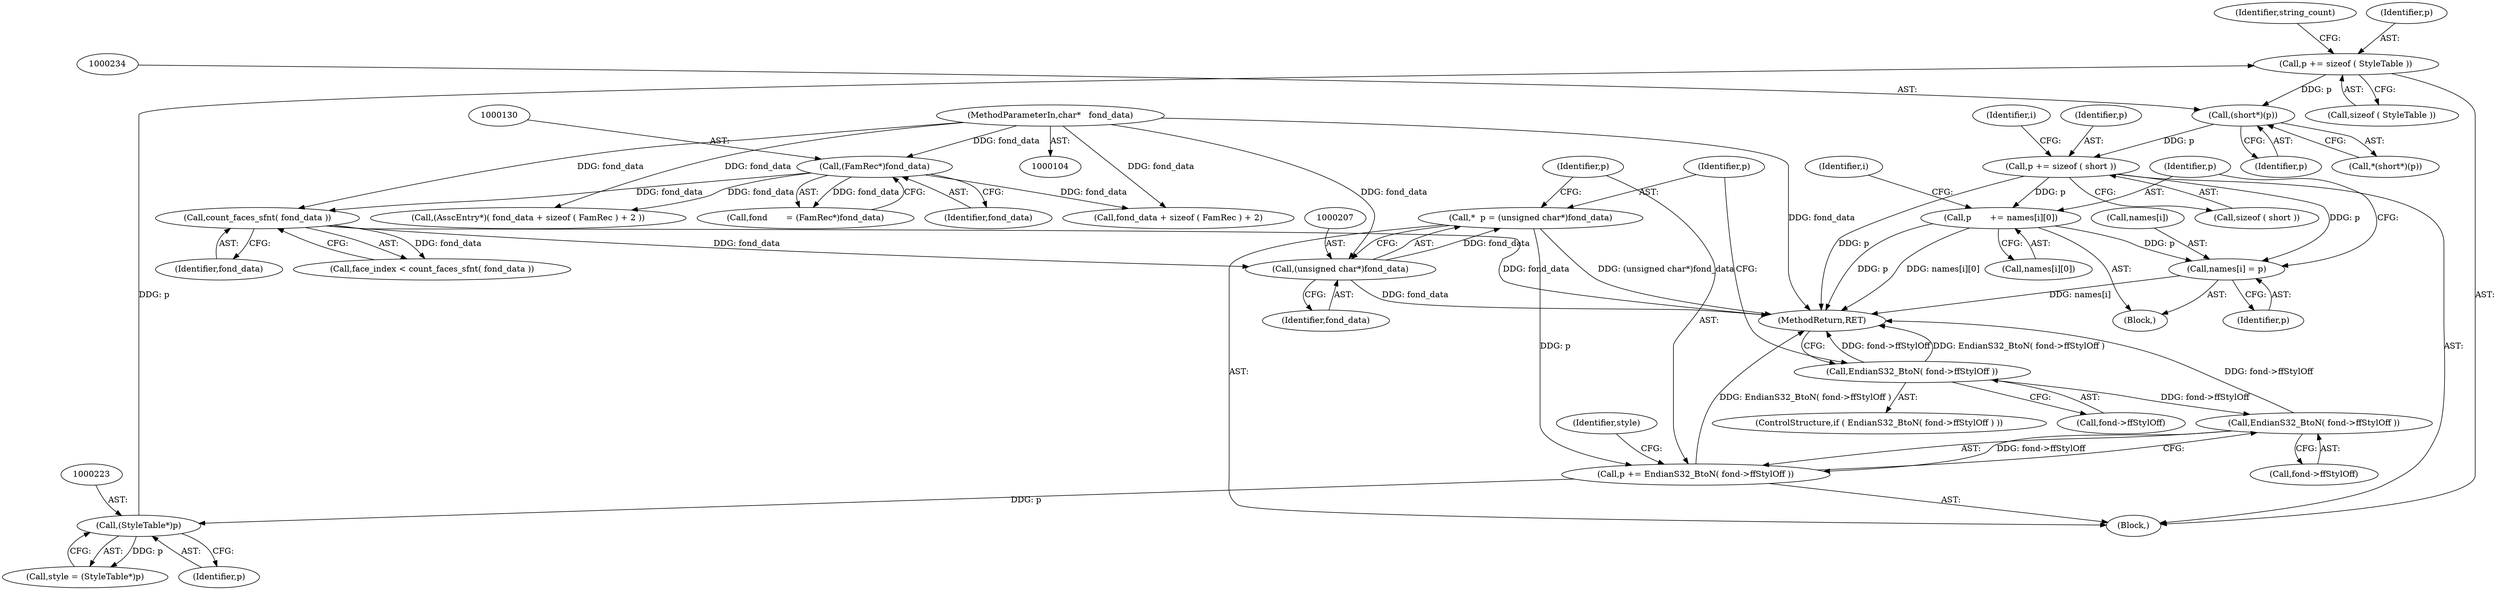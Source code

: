digraph "0_savannah_18a8f0d9943369449bc4de92d411c78fb08d616c@API" {
"1000225" [label="(Call,p += sizeof ( StyleTable ))"];
"1000222" [label="(Call,(StyleTable*)p)"];
"1000214" [label="(Call,p += EndianS32_BtoN( fond->ffStylOff ))"];
"1000216" [label="(Call,EndianS32_BtoN( fond->ffStylOff ))"];
"1000198" [label="(Call,EndianS32_BtoN( fond->ffStylOff ))"];
"1000204" [label="(Call,*  p = (unsigned char*)fond_data)"];
"1000206" [label="(Call,(unsigned char*)fond_data)"];
"1000153" [label="(Call,count_faces_sfnt( fond_data ))"];
"1000105" [label="(MethodParameterIn,char*   fond_data)"];
"1000129" [label="(Call,(FamRec*)fond_data)"];
"1000233" [label="(Call,(short*)(p))"];
"1000236" [label="(Call,p += sizeof ( short ))"];
"1000254" [label="(Call,names[i] = p)"];
"1000259" [label="(Call,p       += names[i][0])"];
"1000206" [label="(Call,(unsigned char*)fond_data)"];
"1000204" [label="(Call,*  p = (unsigned char*)fond_data)"];
"1000208" [label="(Identifier,fond_data)"];
"1000153" [label="(Call,count_faces_sfnt( fond_data ))"];
"1000236" [label="(Call,p += sizeof ( short ))"];
"1000151" [label="(Call,face_index < count_faces_sfnt( fond_data ))"];
"1000230" [label="(Identifier,string_count)"];
"1000216" [label="(Call,EndianS32_BtoN( fond->ffStylOff ))"];
"1000233" [label="(Call,(short*)(p))"];
"1000225" [label="(Call,p += sizeof ( StyleTable ))"];
"1000255" [label="(Call,names[i])"];
"1000232" [label="(Call,*(short*)(p))"];
"1000105" [label="(MethodParameterIn,char*   fond_data)"];
"1000221" [label="(Identifier,style)"];
"1000202" [label="(Block,)"];
"1000235" [label="(Identifier,p)"];
"1000242" [label="(Identifier,i)"];
"1000129" [label="(Call,(FamRec*)fond_data)"];
"1000220" [label="(Call,style = (StyleTable*)p)"];
"1000198" [label="(Call,EndianS32_BtoN( fond->ffStylOff ))"];
"1000215" [label="(Identifier,p)"];
"1000131" [label="(Identifier,fond_data)"];
"1000238" [label="(Call,sizeof ( short ))"];
"1000259" [label="(Call,p       += names[i][0])"];
"1000199" [label="(Call,fond->ffStylOff)"];
"1000260" [label="(Identifier,p)"];
"1000404" [label="(MethodReturn,RET)"];
"1000205" [label="(Identifier,p)"];
"1000261" [label="(Call,names[i][0])"];
"1000214" [label="(Call,p += EndianS32_BtoN( fond->ffStylOff ))"];
"1000136" [label="(Call,fond_data + sizeof ( FamRec ) + 2)"];
"1000227" [label="(Call,sizeof ( StyleTable ))"];
"1000253" [label="(Block,)"];
"1000197" [label="(ControlStructure,if ( EndianS32_BtoN( fond->ffStylOff ) ))"];
"1000237" [label="(Identifier,p)"];
"1000226" [label="(Identifier,p)"];
"1000217" [label="(Call,fond->ffStylOff)"];
"1000127" [label="(Call,fond       = (FamRec*)fond_data)"];
"1000224" [label="(Identifier,p)"];
"1000154" [label="(Identifier,fond_data)"];
"1000252" [label="(Identifier,i)"];
"1000254" [label="(Call,names[i] = p)"];
"1000222" [label="(Call,(StyleTable*)p)"];
"1000258" [label="(Identifier,p)"];
"1000134" [label="(Call,(AsscEntry*)( fond_data + sizeof ( FamRec ) + 2 ))"];
"1000225" -> "1000202"  [label="AST: "];
"1000225" -> "1000227"  [label="CFG: "];
"1000226" -> "1000225"  [label="AST: "];
"1000227" -> "1000225"  [label="AST: "];
"1000230" -> "1000225"  [label="CFG: "];
"1000222" -> "1000225"  [label="DDG: p"];
"1000225" -> "1000233"  [label="DDG: p"];
"1000222" -> "1000220"  [label="AST: "];
"1000222" -> "1000224"  [label="CFG: "];
"1000223" -> "1000222"  [label="AST: "];
"1000224" -> "1000222"  [label="AST: "];
"1000220" -> "1000222"  [label="CFG: "];
"1000222" -> "1000220"  [label="DDG: p"];
"1000214" -> "1000222"  [label="DDG: p"];
"1000214" -> "1000202"  [label="AST: "];
"1000214" -> "1000216"  [label="CFG: "];
"1000215" -> "1000214"  [label="AST: "];
"1000216" -> "1000214"  [label="AST: "];
"1000221" -> "1000214"  [label="CFG: "];
"1000214" -> "1000404"  [label="DDG: EndianS32_BtoN( fond->ffStylOff )"];
"1000216" -> "1000214"  [label="DDG: fond->ffStylOff"];
"1000204" -> "1000214"  [label="DDG: p"];
"1000216" -> "1000217"  [label="CFG: "];
"1000217" -> "1000216"  [label="AST: "];
"1000216" -> "1000404"  [label="DDG: fond->ffStylOff"];
"1000198" -> "1000216"  [label="DDG: fond->ffStylOff"];
"1000198" -> "1000197"  [label="AST: "];
"1000198" -> "1000199"  [label="CFG: "];
"1000199" -> "1000198"  [label="AST: "];
"1000205" -> "1000198"  [label="CFG: "];
"1000404" -> "1000198"  [label="CFG: "];
"1000198" -> "1000404"  [label="DDG: fond->ffStylOff"];
"1000198" -> "1000404"  [label="DDG: EndianS32_BtoN( fond->ffStylOff )"];
"1000204" -> "1000202"  [label="AST: "];
"1000204" -> "1000206"  [label="CFG: "];
"1000205" -> "1000204"  [label="AST: "];
"1000206" -> "1000204"  [label="AST: "];
"1000215" -> "1000204"  [label="CFG: "];
"1000204" -> "1000404"  [label="DDG: (unsigned char*)fond_data"];
"1000206" -> "1000204"  [label="DDG: fond_data"];
"1000206" -> "1000208"  [label="CFG: "];
"1000207" -> "1000206"  [label="AST: "];
"1000208" -> "1000206"  [label="AST: "];
"1000206" -> "1000404"  [label="DDG: fond_data"];
"1000153" -> "1000206"  [label="DDG: fond_data"];
"1000105" -> "1000206"  [label="DDG: fond_data"];
"1000153" -> "1000151"  [label="AST: "];
"1000153" -> "1000154"  [label="CFG: "];
"1000154" -> "1000153"  [label="AST: "];
"1000151" -> "1000153"  [label="CFG: "];
"1000153" -> "1000404"  [label="DDG: fond_data"];
"1000153" -> "1000151"  [label="DDG: fond_data"];
"1000105" -> "1000153"  [label="DDG: fond_data"];
"1000129" -> "1000153"  [label="DDG: fond_data"];
"1000105" -> "1000104"  [label="AST: "];
"1000105" -> "1000404"  [label="DDG: fond_data"];
"1000105" -> "1000129"  [label="DDG: fond_data"];
"1000105" -> "1000134"  [label="DDG: fond_data"];
"1000105" -> "1000136"  [label="DDG: fond_data"];
"1000129" -> "1000127"  [label="AST: "];
"1000129" -> "1000131"  [label="CFG: "];
"1000130" -> "1000129"  [label="AST: "];
"1000131" -> "1000129"  [label="AST: "];
"1000127" -> "1000129"  [label="CFG: "];
"1000129" -> "1000127"  [label="DDG: fond_data"];
"1000129" -> "1000134"  [label="DDG: fond_data"];
"1000129" -> "1000136"  [label="DDG: fond_data"];
"1000233" -> "1000232"  [label="AST: "];
"1000233" -> "1000235"  [label="CFG: "];
"1000234" -> "1000233"  [label="AST: "];
"1000235" -> "1000233"  [label="AST: "];
"1000232" -> "1000233"  [label="CFG: "];
"1000233" -> "1000236"  [label="DDG: p"];
"1000236" -> "1000202"  [label="AST: "];
"1000236" -> "1000238"  [label="CFG: "];
"1000237" -> "1000236"  [label="AST: "];
"1000238" -> "1000236"  [label="AST: "];
"1000242" -> "1000236"  [label="CFG: "];
"1000236" -> "1000404"  [label="DDG: p"];
"1000236" -> "1000254"  [label="DDG: p"];
"1000236" -> "1000259"  [label="DDG: p"];
"1000254" -> "1000253"  [label="AST: "];
"1000254" -> "1000258"  [label="CFG: "];
"1000255" -> "1000254"  [label="AST: "];
"1000258" -> "1000254"  [label="AST: "];
"1000260" -> "1000254"  [label="CFG: "];
"1000254" -> "1000404"  [label="DDG: names[i]"];
"1000259" -> "1000254"  [label="DDG: p"];
"1000259" -> "1000253"  [label="AST: "];
"1000259" -> "1000261"  [label="CFG: "];
"1000260" -> "1000259"  [label="AST: "];
"1000261" -> "1000259"  [label="AST: "];
"1000252" -> "1000259"  [label="CFG: "];
"1000259" -> "1000404"  [label="DDG: p"];
"1000259" -> "1000404"  [label="DDG: names[i][0]"];
}
